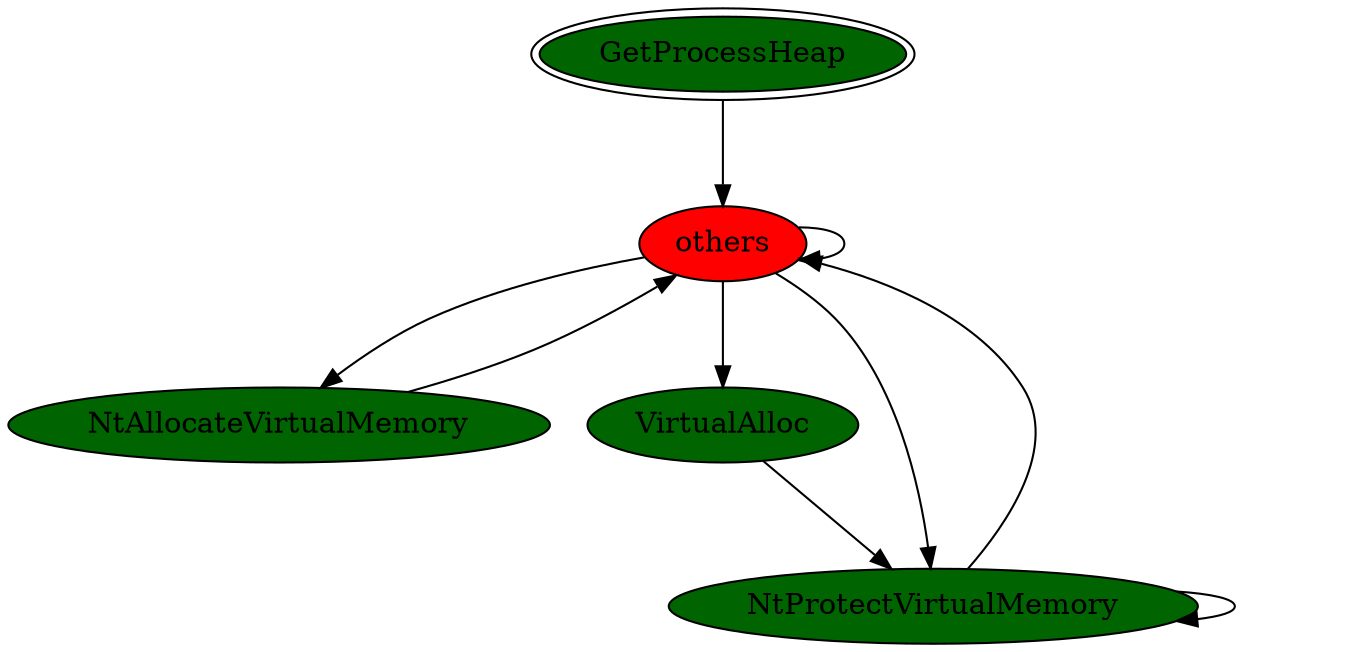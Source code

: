 digraph "./REPORTS/6747/API_PER_CATEGORY/VirtualProtect.exe_5808_Memory Management_API_per_Category_Transition_Matrix" {
	GetProcessHeap [label=GetProcessHeap fillcolor=darkgreen peripheries=2 style=filled]
	others [label=others fillcolor=red style=filled]
	GetProcessHeap -> others [label=1.0 fontcolor=white]
	others -> others [label=0.9659 fontcolor=white]
	NtAllocateVirtualMemory [label=NtAllocateVirtualMemory fillcolor=darkgreen style=filled]
	others -> NtAllocateVirtualMemory [label=0.0114 fontcolor=white]
	VirtualAlloc [label=VirtualAlloc fillcolor=darkgreen style=filled]
	others -> VirtualAlloc [label=0.0114 fontcolor=white]
	NtProtectVirtualMemory [label=NtProtectVirtualMemory fillcolor=darkgreen style=filled]
	others -> NtProtectVirtualMemory [label=0.0114 fontcolor=white]
	NtAllocateVirtualMemory -> others [label=1.0 fontcolor=white]
	VirtualAlloc -> NtProtectVirtualMemory [label=1.0 fontcolor=white]
	NtProtectVirtualMemory -> others [label=0.6667 fontcolor=white]
	NtProtectVirtualMemory -> NtProtectVirtualMemory [label=0.3333 fontcolor=white]
}
